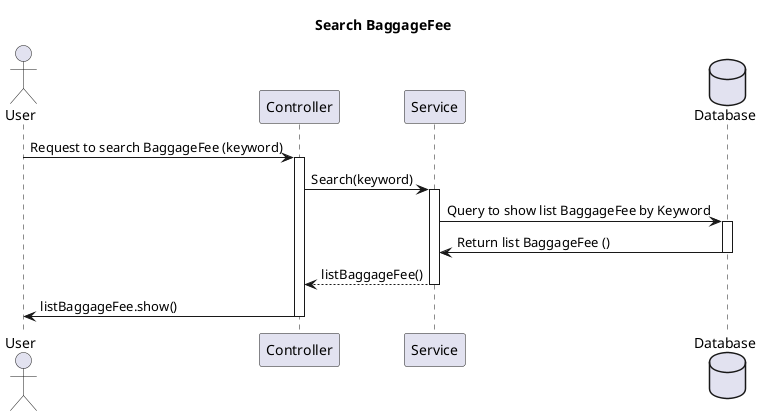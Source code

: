 @startuml
title Search BaggageFee
actor User as u
participant Controller as ctrl
participant Service as sv
database Database as db

u -> ctrl: Request to search BaggageFee (keyword)
activate ctrl
ctrl->sv: Search(keyword)
activate sv
sv->db: Query to show list BaggageFee by Keyword
activate db
db->sv: Return list BaggageFee ()
deactivate db
sv-->ctrl: listBaggageFee()
deactivate sv
ctrl->u:listBaggageFee.show()
deactivate ctrl
@enduml